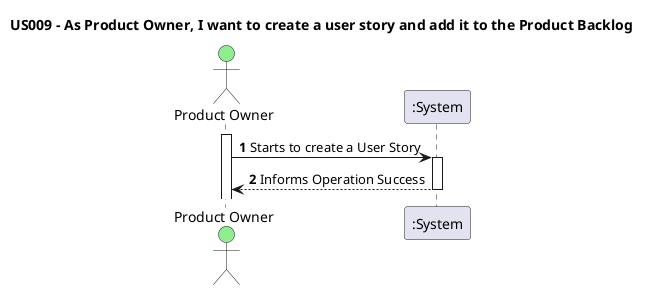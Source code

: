 @startuml
'https://plantuml.com/sequence-diagramtitle US022 - As Project Manager, I want to create a sprint.

title US009 - As Product Owner, I want to create a user story and add it to the Product Backlog

autoactivate on
autonumber
actor "Product Owner" as ProjectManager #lightgreen
participant ":System" as System

activate ProjectManager

ProjectManager -> System: Starts to create a User Story
'System -> System: createUserStory
'deactivate
System --> ProjectManager: Informs Operation Success

@enduml